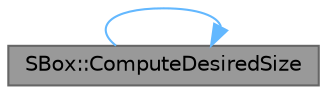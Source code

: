 digraph "SBox::ComputeDesiredSize"
{
 // INTERACTIVE_SVG=YES
 // LATEX_PDF_SIZE
  bgcolor="transparent";
  edge [fontname=Helvetica,fontsize=10,labelfontname=Helvetica,labelfontsize=10];
  node [fontname=Helvetica,fontsize=10,shape=box,height=0.2,width=0.4];
  rankdir="RL";
  Node1 [id="Node000001",label="SBox::ComputeDesiredSize",height=0.2,width=0.4,color="gray40", fillcolor="grey60", style="filled", fontcolor="black",tooltip="A Panel's desired size in the space required to arrange of its children on the screen while respectin..."];
  Node1 -> Node1 [id="edge1_Node000001_Node000001",dir="back",color="steelblue1",style="solid",tooltip=" "];
}
